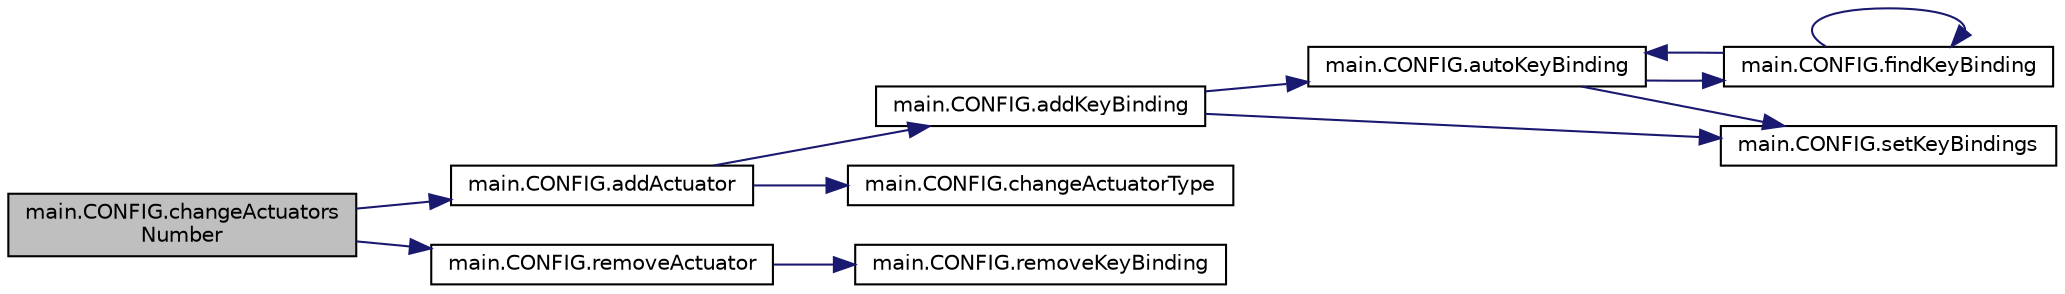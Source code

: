 digraph "main.CONFIG.changeActuatorsNumber"
{
 // LATEX_PDF_SIZE
  edge [fontname="Helvetica",fontsize="10",labelfontname="Helvetica",labelfontsize="10"];
  node [fontname="Helvetica",fontsize="10",shape=record];
  rankdir="LR";
  Node1 [label="main.CONFIG.changeActuators\lNumber",height=0.2,width=0.4,color="black", fillcolor="grey75", style="filled", fontcolor="black",tooltip=" "];
  Node1 -> Node2 [color="midnightblue",fontsize="10",style="solid",fontname="Helvetica"];
  Node2 [label="main.CONFIG.addActuator",height=0.2,width=0.4,color="black", fillcolor="white", style="filled",URL="$classmain_1_1_c_o_n_f_i_g.html#a6c4d1039088566b46fbc555fd7de55b4",tooltip=" "];
  Node2 -> Node3 [color="midnightblue",fontsize="10",style="solid",fontname="Helvetica"];
  Node3 [label="main.CONFIG.addKeyBinding",height=0.2,width=0.4,color="black", fillcolor="white", style="filled",URL="$classmain_1_1_c_o_n_f_i_g.html#a0ac17a3baa7d4f9a6f19b154a6ffcf1d",tooltip=" "];
  Node3 -> Node4 [color="midnightblue",fontsize="10",style="solid",fontname="Helvetica"];
  Node4 [label="main.CONFIG.autoKeyBinding",height=0.2,width=0.4,color="black", fillcolor="white", style="filled",URL="$classmain_1_1_c_o_n_f_i_g.html#a834773b877828f908fe9bad26d3ac63a",tooltip=" "];
  Node4 -> Node5 [color="midnightblue",fontsize="10",style="solid",fontname="Helvetica"];
  Node5 [label="main.CONFIG.findKeyBinding",height=0.2,width=0.4,color="black", fillcolor="white", style="filled",URL="$classmain_1_1_c_o_n_f_i_g.html#a3cde77a87e2af677e8623cc9e6c632d1",tooltip=" "];
  Node5 -> Node4 [color="midnightblue",fontsize="10",style="solid",fontname="Helvetica"];
  Node5 -> Node5 [color="midnightblue",fontsize="10",style="solid",fontname="Helvetica"];
  Node4 -> Node6 [color="midnightblue",fontsize="10",style="solid",fontname="Helvetica"];
  Node6 [label="main.CONFIG.setKeyBindings",height=0.2,width=0.4,color="black", fillcolor="white", style="filled",URL="$classmain_1_1_c_o_n_f_i_g.html#a874214db27ad7967916224ec2e7433ef",tooltip=" "];
  Node3 -> Node6 [color="midnightblue",fontsize="10",style="solid",fontname="Helvetica"];
  Node2 -> Node7 [color="midnightblue",fontsize="10",style="solid",fontname="Helvetica"];
  Node7 [label="main.CONFIG.changeActuatorType",height=0.2,width=0.4,color="black", fillcolor="white", style="filled",URL="$classmain_1_1_c_o_n_f_i_g.html#a30dd8bb0a7d4ed632e615b0b81aa11ed",tooltip=" "];
  Node1 -> Node8 [color="midnightblue",fontsize="10",style="solid",fontname="Helvetica"];
  Node8 [label="main.CONFIG.removeActuator",height=0.2,width=0.4,color="black", fillcolor="white", style="filled",URL="$classmain_1_1_c_o_n_f_i_g.html#a78a97205e904c5275756fc53e1d0440a",tooltip=" "];
  Node8 -> Node9 [color="midnightblue",fontsize="10",style="solid",fontname="Helvetica"];
  Node9 [label="main.CONFIG.removeKeyBinding",height=0.2,width=0.4,color="black", fillcolor="white", style="filled",URL="$classmain_1_1_c_o_n_f_i_g.html#a61aa9e9be6d320bd4ab081c7c72d940a",tooltip=" "];
}
